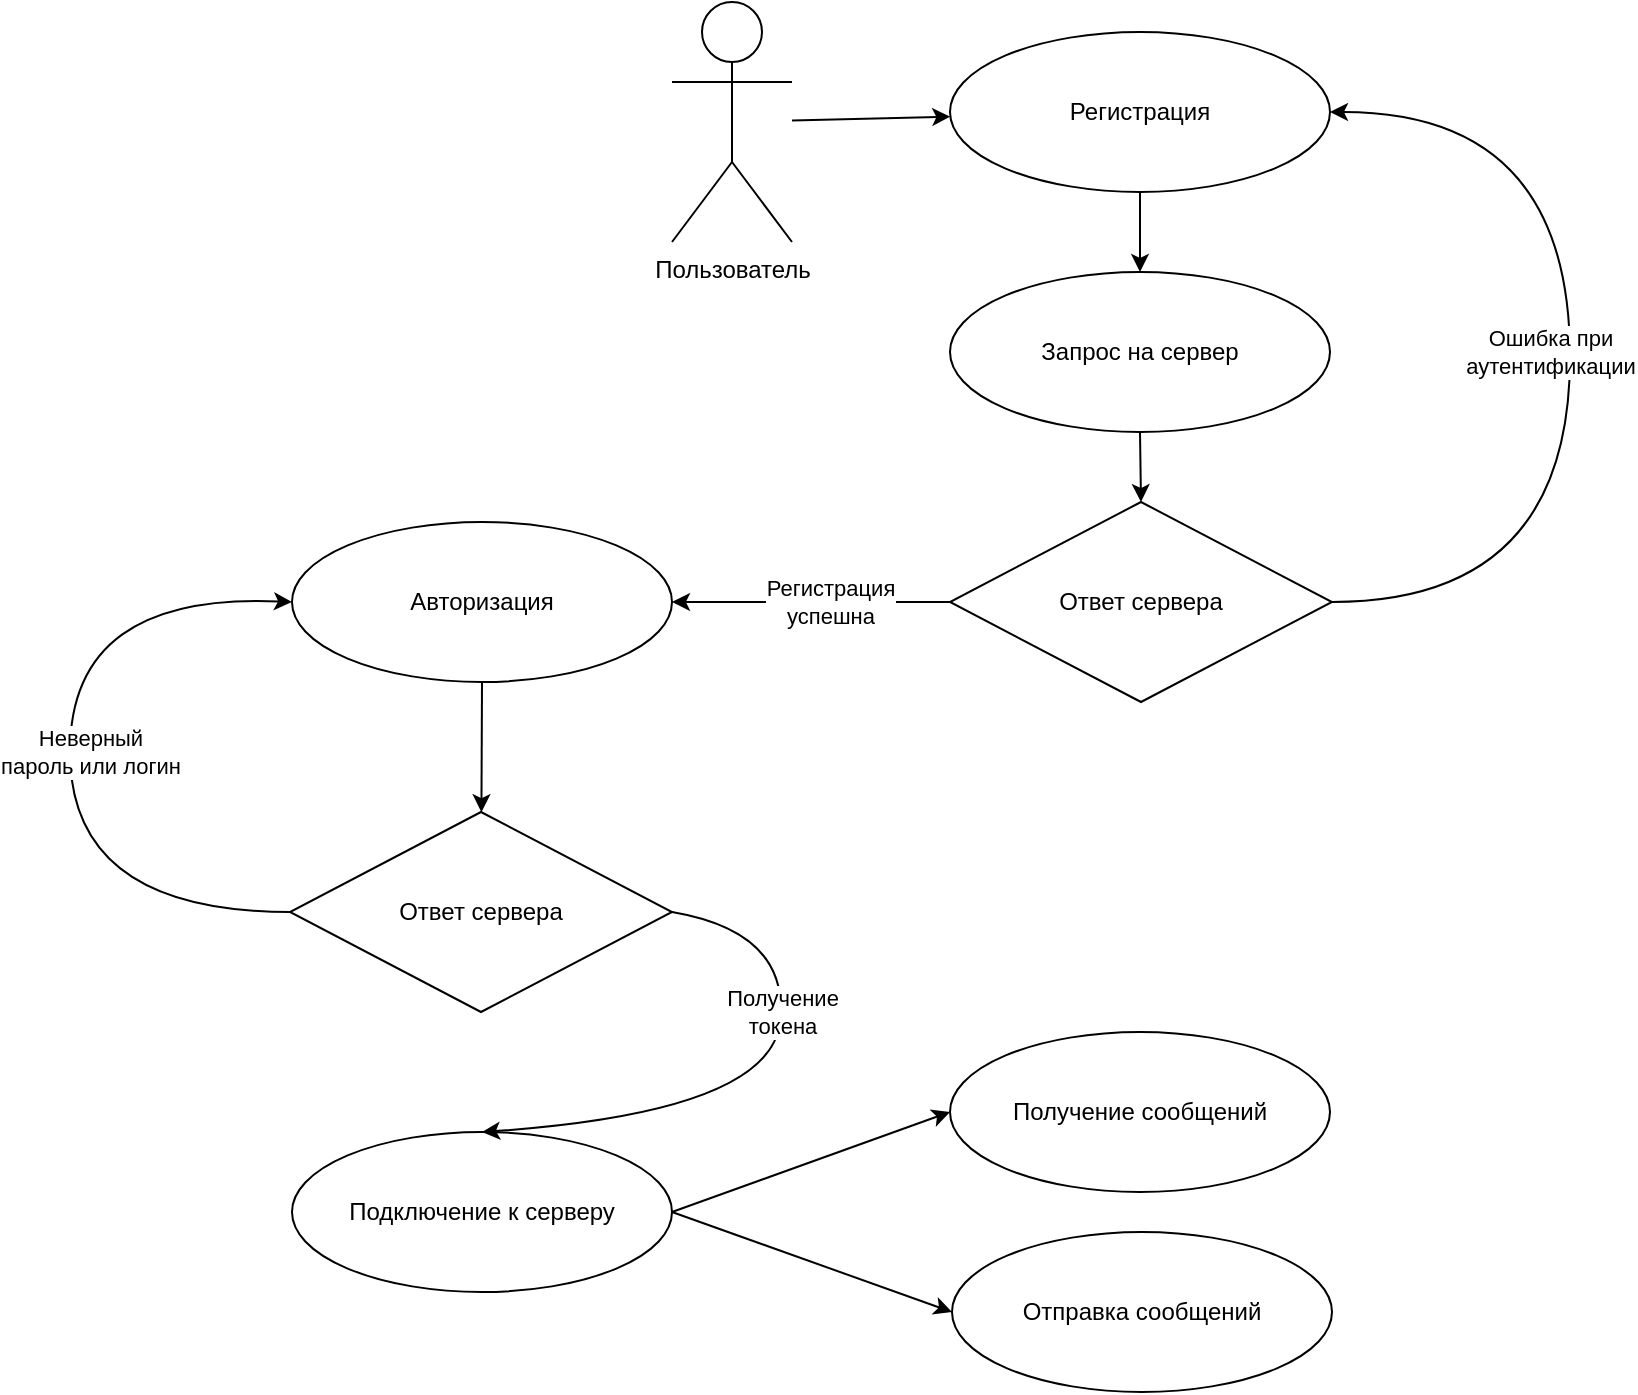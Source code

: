 <mxfile version="14.4.3" type="device"><diagram id="YY5FXBJQhiGoga6cc0F2" name="Страница 1"><mxGraphModel dx="1422" dy="804" grid="1" gridSize="10" guides="1" tooltips="1" connect="1" arrows="1" fold="1" page="1" pageScale="1" pageWidth="827" pageHeight="1169" math="0" shadow="0"><root><mxCell id="0"/><mxCell id="1" parent="0"/><mxCell id="n7kA8Og8Wh5QXSjCeN9U-1" value="Пользователь" style="shape=umlActor;verticalLabelPosition=bottom;verticalAlign=top;html=1;outlineConnect=0;" vertex="1" parent="1"><mxGeometry x="341" y="465" width="60" height="120" as="geometry"/></mxCell><mxCell id="n7kA8Og8Wh5QXSjCeN9U-2" value="Подключение к серверу" style="ellipse;whiteSpace=wrap;html=1;" vertex="1" parent="1"><mxGeometry x="151" y="1030" width="190" height="80" as="geometry"/></mxCell><mxCell id="n7kA8Og8Wh5QXSjCeN9U-6" value="Регистрация" style="ellipse;whiteSpace=wrap;html=1;" vertex="1" parent="1"><mxGeometry x="480" y="480" width="190" height="80" as="geometry"/></mxCell><mxCell id="n7kA8Og8Wh5QXSjCeN9U-8" value="Авторизация" style="ellipse;whiteSpace=wrap;html=1;" vertex="1" parent="1"><mxGeometry x="151" y="725" width="190" height="80" as="geometry"/></mxCell><mxCell id="n7kA8Og8Wh5QXSjCeN9U-9" value="Отправка сообщений" style="ellipse;whiteSpace=wrap;html=1;" vertex="1" parent="1"><mxGeometry x="481" y="1080" width="190" height="80" as="geometry"/></mxCell><mxCell id="n7kA8Og8Wh5QXSjCeN9U-10" value="Получение сообщений" style="ellipse;whiteSpace=wrap;html=1;" vertex="1" parent="1"><mxGeometry x="480" y="980" width="190" height="80" as="geometry"/></mxCell><mxCell id="n7kA8Og8Wh5QXSjCeN9U-19" value="" style="endArrow=classic;html=1;" edge="1" parent="1" source="n7kA8Og8Wh5QXSjCeN9U-1" target="n7kA8Og8Wh5QXSjCeN9U-6"><mxGeometry width="50" height="50" relative="1" as="geometry"><mxPoint x="591" y="710" as="sourcePoint"/><mxPoint x="641" y="660" as="targetPoint"/></mxGeometry></mxCell><mxCell id="n7kA8Og8Wh5QXSjCeN9U-20" value="Запрос на сервер" style="ellipse;whiteSpace=wrap;html=1;" vertex="1" parent="1"><mxGeometry x="480" y="600" width="190" height="80" as="geometry"/></mxCell><mxCell id="n7kA8Og8Wh5QXSjCeN9U-21" value="" style="endArrow=classic;html=1;exitX=0.5;exitY=1;exitDx=0;exitDy=0;entryX=0.5;entryY=0;entryDx=0;entryDy=0;" edge="1" parent="1" source="n7kA8Og8Wh5QXSjCeN9U-6" target="n7kA8Og8Wh5QXSjCeN9U-20"><mxGeometry width="50" height="50" relative="1" as="geometry"><mxPoint x="591" y="710" as="sourcePoint"/><mxPoint x="641" y="660" as="targetPoint"/></mxGeometry></mxCell><mxCell id="n7kA8Og8Wh5QXSjCeN9U-23" value="Ответ сервера" style="rhombus;whiteSpace=wrap;html=1;" vertex="1" parent="1"><mxGeometry x="480" y="715" width="191" height="100" as="geometry"/></mxCell><mxCell id="n7kA8Og8Wh5QXSjCeN9U-27" value="" style="curved=1;endArrow=classic;html=1;exitX=1;exitY=0.5;exitDx=0;exitDy=0;entryX=1;entryY=0.5;entryDx=0;entryDy=0;" edge="1" parent="1" source="n7kA8Og8Wh5QXSjCeN9U-23" target="n7kA8Og8Wh5QXSjCeN9U-6"><mxGeometry width="50" height="50" relative="1" as="geometry"><mxPoint x="561" y="710" as="sourcePoint"/><mxPoint x="791" y="580" as="targetPoint"/><Array as="points"><mxPoint x="790" y="765"/><mxPoint x="790" y="520"/></Array></mxGeometry></mxCell><mxCell id="n7kA8Og8Wh5QXSjCeN9U-29" value="Ошибка при&lt;br&gt;аутентификации" style="edgeLabel;html=1;align=center;verticalAlign=middle;resizable=0;points=[];" vertex="1" connectable="0" parent="n7kA8Og8Wh5QXSjCeN9U-27"><mxGeometry x="-0.083" y="1" relative="1" as="geometry"><mxPoint x="-9" y="-22" as="offset"/></mxGeometry></mxCell><mxCell id="n7kA8Og8Wh5QXSjCeN9U-28" value="" style="endArrow=classic;html=1;exitX=0;exitY=0.5;exitDx=0;exitDy=0;entryX=1;entryY=0.5;entryDx=0;entryDy=0;" edge="1" parent="1" source="n7kA8Og8Wh5QXSjCeN9U-23" target="n7kA8Og8Wh5QXSjCeN9U-8"><mxGeometry width="50" height="50" relative="1" as="geometry"><mxPoint x="561" y="710" as="sourcePoint"/><mxPoint x="611" y="660" as="targetPoint"/></mxGeometry></mxCell><mxCell id="n7kA8Og8Wh5QXSjCeN9U-30" value="Регистрация&lt;br&gt;успешна" style="edgeLabel;html=1;align=center;verticalAlign=middle;resizable=0;points=[];" vertex="1" connectable="0" parent="n7kA8Og8Wh5QXSjCeN9U-28"><mxGeometry x="-0.475" y="-1" relative="1" as="geometry"><mxPoint x="-24" y="1" as="offset"/></mxGeometry></mxCell><mxCell id="n7kA8Og8Wh5QXSjCeN9U-31" value="" style="endArrow=classic;html=1;exitX=0.5;exitY=1;exitDx=0;exitDy=0;entryX=0.5;entryY=0;entryDx=0;entryDy=0;" edge="1" parent="1" source="n7kA8Og8Wh5QXSjCeN9U-20" target="n7kA8Og8Wh5QXSjCeN9U-23"><mxGeometry width="50" height="50" relative="1" as="geometry"><mxPoint x="561" y="710" as="sourcePoint"/><mxPoint x="611" y="660" as="targetPoint"/></mxGeometry></mxCell><mxCell id="n7kA8Og8Wh5QXSjCeN9U-33" value="" style="endArrow=classic;html=1;exitX=1;exitY=0.5;exitDx=0;exitDy=0;entryX=0;entryY=0.5;entryDx=0;entryDy=0;" edge="1" parent="1" source="n7kA8Og8Wh5QXSjCeN9U-2" target="n7kA8Og8Wh5QXSjCeN9U-10"><mxGeometry width="50" height="50" relative="1" as="geometry"><mxPoint x="561" y="1090" as="sourcePoint"/><mxPoint x="611" y="1040" as="targetPoint"/></mxGeometry></mxCell><mxCell id="n7kA8Og8Wh5QXSjCeN9U-34" value="" style="endArrow=classic;html=1;exitX=1;exitY=0.5;exitDx=0;exitDy=0;entryX=0;entryY=0.5;entryDx=0;entryDy=0;" edge="1" parent="1" source="n7kA8Og8Wh5QXSjCeN9U-2" target="n7kA8Og8Wh5QXSjCeN9U-9"><mxGeometry width="50" height="50" relative="1" as="geometry"><mxPoint x="561" y="1090" as="sourcePoint"/><mxPoint x="611" y="1040" as="targetPoint"/></mxGeometry></mxCell><mxCell id="n7kA8Og8Wh5QXSjCeN9U-35" value="Ответ сервера" style="rhombus;whiteSpace=wrap;html=1;" vertex="1" parent="1"><mxGeometry x="150" y="870" width="191" height="100" as="geometry"/></mxCell><mxCell id="n7kA8Og8Wh5QXSjCeN9U-36" value="" style="curved=1;endArrow=classic;html=1;exitX=0;exitY=0.5;exitDx=0;exitDy=0;entryX=0;entryY=0.5;entryDx=0;entryDy=0;" edge="1" parent="1" source="n7kA8Og8Wh5QXSjCeN9U-35" target="n7kA8Og8Wh5QXSjCeN9U-8"><mxGeometry width="50" height="50" relative="1" as="geometry"><mxPoint x="430" y="960" as="sourcePoint"/><mxPoint x="480" y="910" as="targetPoint"/><Array as="points"><mxPoint x="40" y="920"/><mxPoint x="40" y="760"/></Array></mxGeometry></mxCell><mxCell id="n7kA8Og8Wh5QXSjCeN9U-40" value="Неверный&lt;br&gt;пароль или логин" style="edgeLabel;html=1;align=center;verticalAlign=middle;resizable=0;points=[];" vertex="1" connectable="0" parent="n7kA8Og8Wh5QXSjCeN9U-36"><mxGeometry x="0.097" y="1" relative="1" as="geometry"><mxPoint x="11" y="19" as="offset"/></mxGeometry></mxCell><mxCell id="n7kA8Og8Wh5QXSjCeN9U-37" value="" style="curved=1;endArrow=classic;html=1;exitX=1;exitY=0.5;exitDx=0;exitDy=0;entryX=0.5;entryY=0;entryDx=0;entryDy=0;" edge="1" parent="1" source="n7kA8Og8Wh5QXSjCeN9U-35" target="n7kA8Og8Wh5QXSjCeN9U-2"><mxGeometry width="50" height="50" relative="1" as="geometry"><mxPoint x="430" y="960" as="sourcePoint"/><mxPoint x="480" y="910" as="targetPoint"/><Array as="points"><mxPoint x="400" y="930"/><mxPoint x="390" y="1020"/></Array></mxGeometry></mxCell><mxCell id="n7kA8Og8Wh5QXSjCeN9U-41" value="Получение&lt;br&gt;токена" style="edgeLabel;html=1;align=center;verticalAlign=middle;resizable=0;points=[];" vertex="1" connectable="0" parent="n7kA8Og8Wh5QXSjCeN9U-37"><mxGeometry x="-0.386" y="-1" relative="1" as="geometry"><mxPoint y="9.14" as="offset"/></mxGeometry></mxCell><mxCell id="n7kA8Og8Wh5QXSjCeN9U-38" value="" style="endArrow=classic;html=1;exitX=0.5;exitY=1;exitDx=0;exitDy=0;" edge="1" parent="1" source="n7kA8Og8Wh5QXSjCeN9U-8" target="n7kA8Og8Wh5QXSjCeN9U-35"><mxGeometry width="50" height="50" relative="1" as="geometry"><mxPoint x="430" y="960" as="sourcePoint"/><mxPoint x="480" y="910" as="targetPoint"/></mxGeometry></mxCell></root></mxGraphModel></diagram></mxfile>
